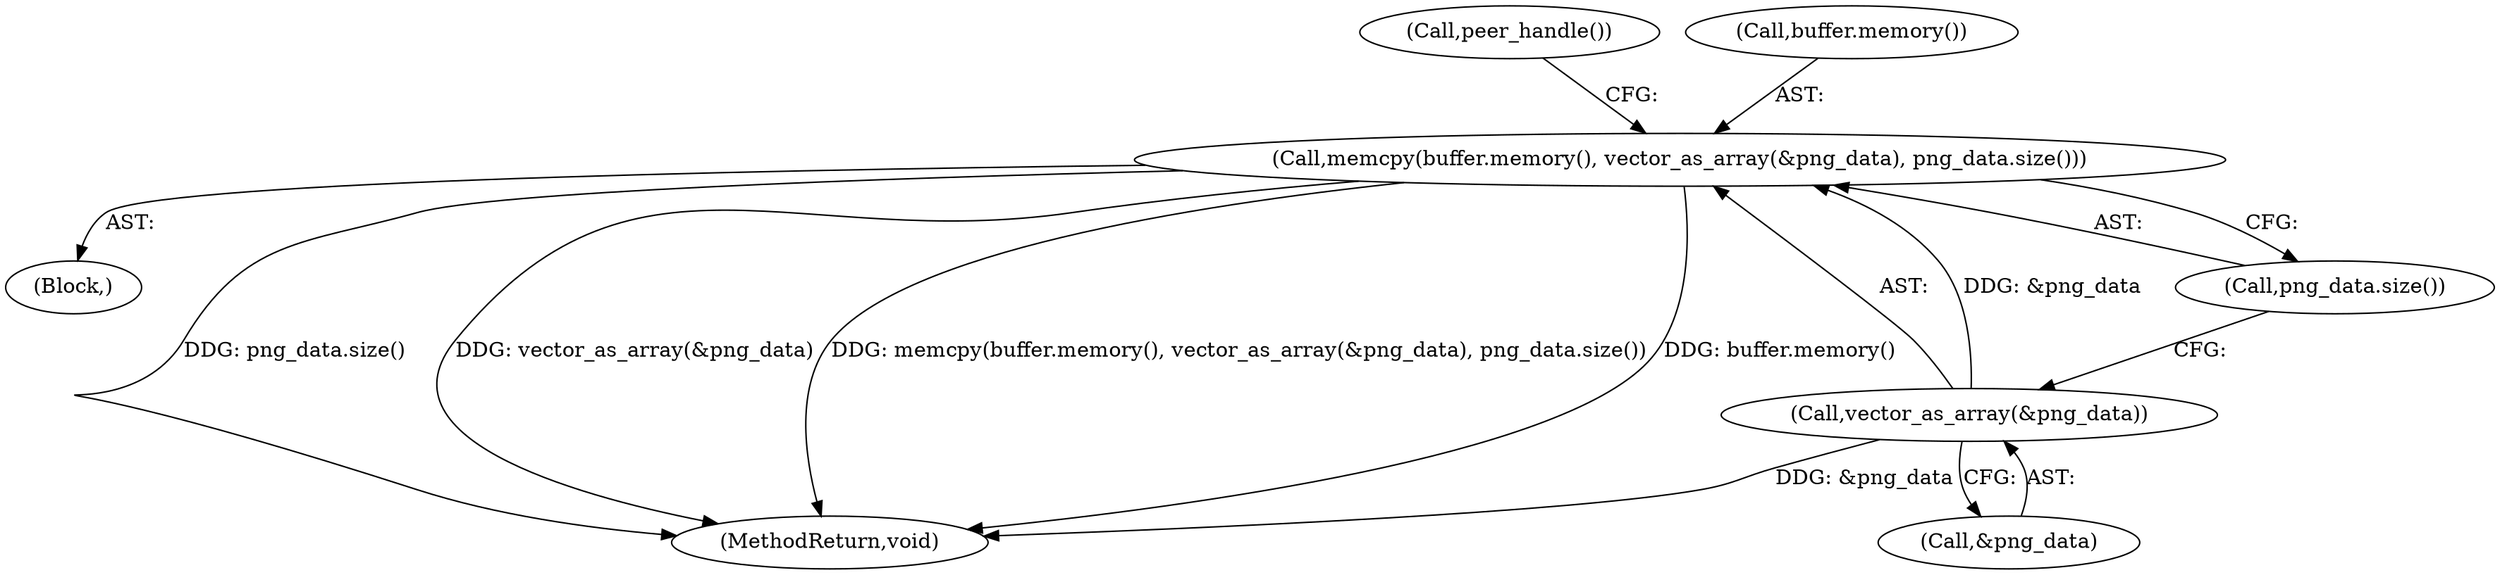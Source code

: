 digraph "0_Chrome_87c724d81f0210494211cd36814c4cb2cf4c4bd1_0@API" {
"1000127" [label="(Call,memcpy(buffer.memory(), vector_as_array(&png_data), png_data.size()))"];
"1000129" [label="(Call,vector_as_array(&png_data))"];
"1000126" [label="(Block,)"];
"1000127" [label="(Call,memcpy(buffer.memory(), vector_as_array(&png_data), png_data.size()))"];
"1000130" [label="(Call,&png_data)"];
"1000129" [label="(Call,vector_as_array(&png_data))"];
"1000132" [label="(Call,png_data.size())"];
"1000135" [label="(Call,peer_handle())"];
"1000128" [label="(Call,buffer.memory())"];
"1000148" [label="(MethodReturn,void)"];
"1000127" -> "1000126"  [label="AST: "];
"1000127" -> "1000132"  [label="CFG: "];
"1000128" -> "1000127"  [label="AST: "];
"1000129" -> "1000127"  [label="AST: "];
"1000132" -> "1000127"  [label="AST: "];
"1000135" -> "1000127"  [label="CFG: "];
"1000127" -> "1000148"  [label="DDG: memcpy(buffer.memory(), vector_as_array(&png_data), png_data.size())"];
"1000127" -> "1000148"  [label="DDG: buffer.memory()"];
"1000127" -> "1000148"  [label="DDG: png_data.size()"];
"1000127" -> "1000148"  [label="DDG: vector_as_array(&png_data)"];
"1000129" -> "1000127"  [label="DDG: &png_data"];
"1000129" -> "1000130"  [label="CFG: "];
"1000130" -> "1000129"  [label="AST: "];
"1000132" -> "1000129"  [label="CFG: "];
"1000129" -> "1000148"  [label="DDG: &png_data"];
}
